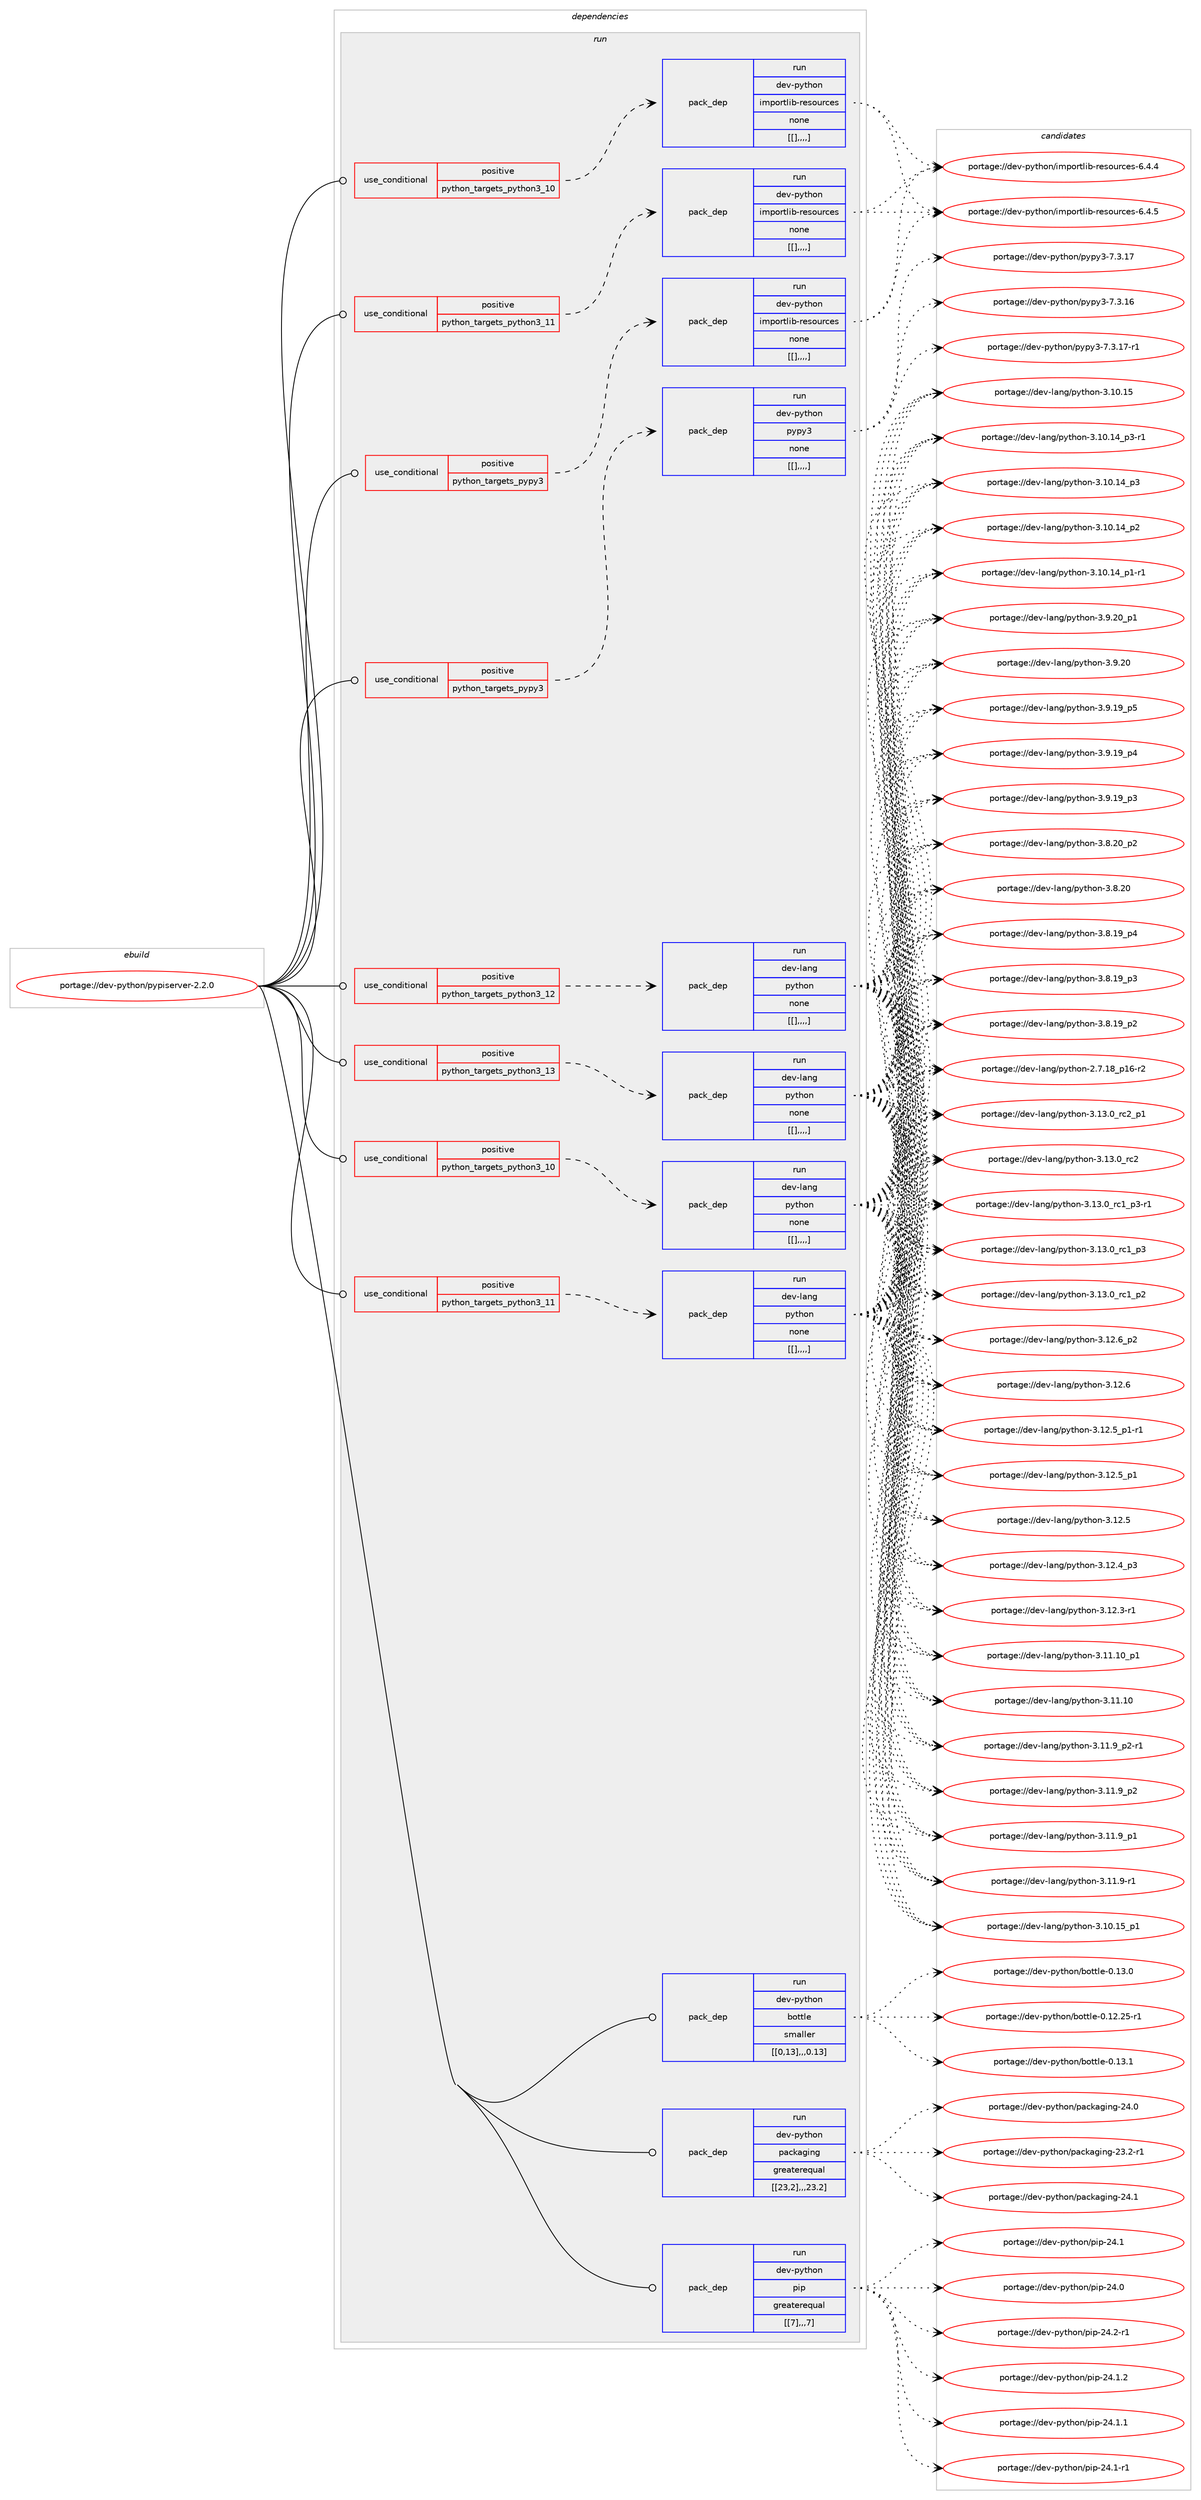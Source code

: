 digraph prolog {

# *************
# Graph options
# *************

newrank=true;
concentrate=true;
compound=true;
graph [rankdir=LR,fontname=Helvetica,fontsize=10,ranksep=1.5];#, ranksep=2.5, nodesep=0.2];
edge  [arrowhead=vee];
node  [fontname=Helvetica,fontsize=10];

# **********
# The ebuild
# **********

subgraph cluster_leftcol {
color=gray;
label=<<i>ebuild</i>>;
id [label="portage://dev-python/pypiserver-2.2.0", color=red, width=4, href="../dev-python/pypiserver-2.2.0.svg"];
}

# ****************
# The dependencies
# ****************

subgraph cluster_midcol {
color=gray;
label=<<i>dependencies</i>>;
subgraph cluster_compile {
fillcolor="#eeeeee";
style=filled;
label=<<i>compile</i>>;
}
subgraph cluster_compileandrun {
fillcolor="#eeeeee";
style=filled;
label=<<i>compile and run</i>>;
}
subgraph cluster_run {
fillcolor="#eeeeee";
style=filled;
label=<<i>run</i>>;
subgraph cond38821 {
dependency160191 [label=<<TABLE BORDER="0" CELLBORDER="1" CELLSPACING="0" CELLPADDING="4"><TR><TD ROWSPAN="3" CELLPADDING="10">use_conditional</TD></TR><TR><TD>positive</TD></TR><TR><TD>python_targets_pypy3</TD></TR></TABLE>>, shape=none, color=red];
subgraph pack120144 {
dependency160192 [label=<<TABLE BORDER="0" CELLBORDER="1" CELLSPACING="0" CELLPADDING="4" WIDTH="220"><TR><TD ROWSPAN="6" CELLPADDING="30">pack_dep</TD></TR><TR><TD WIDTH="110">run</TD></TR><TR><TD>dev-python</TD></TR><TR><TD>importlib-resources</TD></TR><TR><TD>none</TD></TR><TR><TD>[[],,,,]</TD></TR></TABLE>>, shape=none, color=blue];
}
dependency160191:e -> dependency160192:w [weight=20,style="dashed",arrowhead="vee"];
}
id:e -> dependency160191:w [weight=20,style="solid",arrowhead="odot"];
subgraph cond38822 {
dependency160193 [label=<<TABLE BORDER="0" CELLBORDER="1" CELLSPACING="0" CELLPADDING="4"><TR><TD ROWSPAN="3" CELLPADDING="10">use_conditional</TD></TR><TR><TD>positive</TD></TR><TR><TD>python_targets_pypy3</TD></TR></TABLE>>, shape=none, color=red];
subgraph pack120145 {
dependency160194 [label=<<TABLE BORDER="0" CELLBORDER="1" CELLSPACING="0" CELLPADDING="4" WIDTH="220"><TR><TD ROWSPAN="6" CELLPADDING="30">pack_dep</TD></TR><TR><TD WIDTH="110">run</TD></TR><TR><TD>dev-python</TD></TR><TR><TD>pypy3</TD></TR><TR><TD>none</TD></TR><TR><TD>[[],,,,]</TD></TR></TABLE>>, shape=none, color=blue];
}
dependency160193:e -> dependency160194:w [weight=20,style="dashed",arrowhead="vee"];
}
id:e -> dependency160193:w [weight=20,style="solid",arrowhead="odot"];
subgraph cond38823 {
dependency160195 [label=<<TABLE BORDER="0" CELLBORDER="1" CELLSPACING="0" CELLPADDING="4"><TR><TD ROWSPAN="3" CELLPADDING="10">use_conditional</TD></TR><TR><TD>positive</TD></TR><TR><TD>python_targets_python3_10</TD></TR></TABLE>>, shape=none, color=red];
subgraph pack120146 {
dependency160196 [label=<<TABLE BORDER="0" CELLBORDER="1" CELLSPACING="0" CELLPADDING="4" WIDTH="220"><TR><TD ROWSPAN="6" CELLPADDING="30">pack_dep</TD></TR><TR><TD WIDTH="110">run</TD></TR><TR><TD>dev-lang</TD></TR><TR><TD>python</TD></TR><TR><TD>none</TD></TR><TR><TD>[[],,,,]</TD></TR></TABLE>>, shape=none, color=blue];
}
dependency160195:e -> dependency160196:w [weight=20,style="dashed",arrowhead="vee"];
}
id:e -> dependency160195:w [weight=20,style="solid",arrowhead="odot"];
subgraph cond38824 {
dependency160197 [label=<<TABLE BORDER="0" CELLBORDER="1" CELLSPACING="0" CELLPADDING="4"><TR><TD ROWSPAN="3" CELLPADDING="10">use_conditional</TD></TR><TR><TD>positive</TD></TR><TR><TD>python_targets_python3_10</TD></TR></TABLE>>, shape=none, color=red];
subgraph pack120147 {
dependency160198 [label=<<TABLE BORDER="0" CELLBORDER="1" CELLSPACING="0" CELLPADDING="4" WIDTH="220"><TR><TD ROWSPAN="6" CELLPADDING="30">pack_dep</TD></TR><TR><TD WIDTH="110">run</TD></TR><TR><TD>dev-python</TD></TR><TR><TD>importlib-resources</TD></TR><TR><TD>none</TD></TR><TR><TD>[[],,,,]</TD></TR></TABLE>>, shape=none, color=blue];
}
dependency160197:e -> dependency160198:w [weight=20,style="dashed",arrowhead="vee"];
}
id:e -> dependency160197:w [weight=20,style="solid",arrowhead="odot"];
subgraph cond38825 {
dependency160199 [label=<<TABLE BORDER="0" CELLBORDER="1" CELLSPACING="0" CELLPADDING="4"><TR><TD ROWSPAN="3" CELLPADDING="10">use_conditional</TD></TR><TR><TD>positive</TD></TR><TR><TD>python_targets_python3_11</TD></TR></TABLE>>, shape=none, color=red];
subgraph pack120148 {
dependency160200 [label=<<TABLE BORDER="0" CELLBORDER="1" CELLSPACING="0" CELLPADDING="4" WIDTH="220"><TR><TD ROWSPAN="6" CELLPADDING="30">pack_dep</TD></TR><TR><TD WIDTH="110">run</TD></TR><TR><TD>dev-lang</TD></TR><TR><TD>python</TD></TR><TR><TD>none</TD></TR><TR><TD>[[],,,,]</TD></TR></TABLE>>, shape=none, color=blue];
}
dependency160199:e -> dependency160200:w [weight=20,style="dashed",arrowhead="vee"];
}
id:e -> dependency160199:w [weight=20,style="solid",arrowhead="odot"];
subgraph cond38826 {
dependency160201 [label=<<TABLE BORDER="0" CELLBORDER="1" CELLSPACING="0" CELLPADDING="4"><TR><TD ROWSPAN="3" CELLPADDING="10">use_conditional</TD></TR><TR><TD>positive</TD></TR><TR><TD>python_targets_python3_11</TD></TR></TABLE>>, shape=none, color=red];
subgraph pack120149 {
dependency160202 [label=<<TABLE BORDER="0" CELLBORDER="1" CELLSPACING="0" CELLPADDING="4" WIDTH="220"><TR><TD ROWSPAN="6" CELLPADDING="30">pack_dep</TD></TR><TR><TD WIDTH="110">run</TD></TR><TR><TD>dev-python</TD></TR><TR><TD>importlib-resources</TD></TR><TR><TD>none</TD></TR><TR><TD>[[],,,,]</TD></TR></TABLE>>, shape=none, color=blue];
}
dependency160201:e -> dependency160202:w [weight=20,style="dashed",arrowhead="vee"];
}
id:e -> dependency160201:w [weight=20,style="solid",arrowhead="odot"];
subgraph cond38827 {
dependency160203 [label=<<TABLE BORDER="0" CELLBORDER="1" CELLSPACING="0" CELLPADDING="4"><TR><TD ROWSPAN="3" CELLPADDING="10">use_conditional</TD></TR><TR><TD>positive</TD></TR><TR><TD>python_targets_python3_12</TD></TR></TABLE>>, shape=none, color=red];
subgraph pack120150 {
dependency160204 [label=<<TABLE BORDER="0" CELLBORDER="1" CELLSPACING="0" CELLPADDING="4" WIDTH="220"><TR><TD ROWSPAN="6" CELLPADDING="30">pack_dep</TD></TR><TR><TD WIDTH="110">run</TD></TR><TR><TD>dev-lang</TD></TR><TR><TD>python</TD></TR><TR><TD>none</TD></TR><TR><TD>[[],,,,]</TD></TR></TABLE>>, shape=none, color=blue];
}
dependency160203:e -> dependency160204:w [weight=20,style="dashed",arrowhead="vee"];
}
id:e -> dependency160203:w [weight=20,style="solid",arrowhead="odot"];
subgraph cond38828 {
dependency160205 [label=<<TABLE BORDER="0" CELLBORDER="1" CELLSPACING="0" CELLPADDING="4"><TR><TD ROWSPAN="3" CELLPADDING="10">use_conditional</TD></TR><TR><TD>positive</TD></TR><TR><TD>python_targets_python3_13</TD></TR></TABLE>>, shape=none, color=red];
subgraph pack120151 {
dependency160206 [label=<<TABLE BORDER="0" CELLBORDER="1" CELLSPACING="0" CELLPADDING="4" WIDTH="220"><TR><TD ROWSPAN="6" CELLPADDING="30">pack_dep</TD></TR><TR><TD WIDTH="110">run</TD></TR><TR><TD>dev-lang</TD></TR><TR><TD>python</TD></TR><TR><TD>none</TD></TR><TR><TD>[[],,,,]</TD></TR></TABLE>>, shape=none, color=blue];
}
dependency160205:e -> dependency160206:w [weight=20,style="dashed",arrowhead="vee"];
}
id:e -> dependency160205:w [weight=20,style="solid",arrowhead="odot"];
subgraph pack120152 {
dependency160207 [label=<<TABLE BORDER="0" CELLBORDER="1" CELLSPACING="0" CELLPADDING="4" WIDTH="220"><TR><TD ROWSPAN="6" CELLPADDING="30">pack_dep</TD></TR><TR><TD WIDTH="110">run</TD></TR><TR><TD>dev-python</TD></TR><TR><TD>bottle</TD></TR><TR><TD>smaller</TD></TR><TR><TD>[[0,13],,,0.13]</TD></TR></TABLE>>, shape=none, color=blue];
}
id:e -> dependency160207:w [weight=20,style="solid",arrowhead="odot"];
subgraph pack120153 {
dependency160208 [label=<<TABLE BORDER="0" CELLBORDER="1" CELLSPACING="0" CELLPADDING="4" WIDTH="220"><TR><TD ROWSPAN="6" CELLPADDING="30">pack_dep</TD></TR><TR><TD WIDTH="110">run</TD></TR><TR><TD>dev-python</TD></TR><TR><TD>packaging</TD></TR><TR><TD>greaterequal</TD></TR><TR><TD>[[23,2],,,23.2]</TD></TR></TABLE>>, shape=none, color=blue];
}
id:e -> dependency160208:w [weight=20,style="solid",arrowhead="odot"];
subgraph pack120154 {
dependency160209 [label=<<TABLE BORDER="0" CELLBORDER="1" CELLSPACING="0" CELLPADDING="4" WIDTH="220"><TR><TD ROWSPAN="6" CELLPADDING="30">pack_dep</TD></TR><TR><TD WIDTH="110">run</TD></TR><TR><TD>dev-python</TD></TR><TR><TD>pip</TD></TR><TR><TD>greaterequal</TD></TR><TR><TD>[[7],,,7]</TD></TR></TABLE>>, shape=none, color=blue];
}
id:e -> dependency160209:w [weight=20,style="solid",arrowhead="odot"];
}
}

# **************
# The candidates
# **************

subgraph cluster_choices {
rank=same;
color=gray;
label=<<i>candidates</i>>;

subgraph choice120144 {
color=black;
nodesep=1;
choice1001011184511212111610411111047105109112111114116108105984511410111511111711499101115455446524653 [label="portage://dev-python/importlib-resources-6.4.5", color=red, width=4,href="../dev-python/importlib-resources-6.4.5.svg"];
choice1001011184511212111610411111047105109112111114116108105984511410111511111711499101115455446524652 [label="portage://dev-python/importlib-resources-6.4.4", color=red, width=4,href="../dev-python/importlib-resources-6.4.4.svg"];
dependency160192:e -> choice1001011184511212111610411111047105109112111114116108105984511410111511111711499101115455446524653:w [style=dotted,weight="100"];
dependency160192:e -> choice1001011184511212111610411111047105109112111114116108105984511410111511111711499101115455446524652:w [style=dotted,weight="100"];
}
subgraph choice120145 {
color=black;
nodesep=1;
choice100101118451121211161041111104711212111212151455546514649554511449 [label="portage://dev-python/pypy3-7.3.17-r1", color=red, width=4,href="../dev-python/pypy3-7.3.17-r1.svg"];
choice10010111845112121116104111110471121211121215145554651464955 [label="portage://dev-python/pypy3-7.3.17", color=red, width=4,href="../dev-python/pypy3-7.3.17.svg"];
choice10010111845112121116104111110471121211121215145554651464954 [label="portage://dev-python/pypy3-7.3.16", color=red, width=4,href="../dev-python/pypy3-7.3.16.svg"];
dependency160194:e -> choice100101118451121211161041111104711212111212151455546514649554511449:w [style=dotted,weight="100"];
dependency160194:e -> choice10010111845112121116104111110471121211121215145554651464955:w [style=dotted,weight="100"];
dependency160194:e -> choice10010111845112121116104111110471121211121215145554651464954:w [style=dotted,weight="100"];
}
subgraph choice120146 {
color=black;
nodesep=1;
choice100101118451089711010347112121116104111110455146495146489511499509511249 [label="portage://dev-lang/python-3.13.0_rc2_p1", color=red, width=4,href="../dev-lang/python-3.13.0_rc2_p1.svg"];
choice10010111845108971101034711212111610411111045514649514648951149950 [label="portage://dev-lang/python-3.13.0_rc2", color=red, width=4,href="../dev-lang/python-3.13.0_rc2.svg"];
choice1001011184510897110103471121211161041111104551464951464895114994995112514511449 [label="portage://dev-lang/python-3.13.0_rc1_p3-r1", color=red, width=4,href="../dev-lang/python-3.13.0_rc1_p3-r1.svg"];
choice100101118451089711010347112121116104111110455146495146489511499499511251 [label="portage://dev-lang/python-3.13.0_rc1_p3", color=red, width=4,href="../dev-lang/python-3.13.0_rc1_p3.svg"];
choice100101118451089711010347112121116104111110455146495146489511499499511250 [label="portage://dev-lang/python-3.13.0_rc1_p2", color=red, width=4,href="../dev-lang/python-3.13.0_rc1_p2.svg"];
choice100101118451089711010347112121116104111110455146495046549511250 [label="portage://dev-lang/python-3.12.6_p2", color=red, width=4,href="../dev-lang/python-3.12.6_p2.svg"];
choice10010111845108971101034711212111610411111045514649504654 [label="portage://dev-lang/python-3.12.6", color=red, width=4,href="../dev-lang/python-3.12.6.svg"];
choice1001011184510897110103471121211161041111104551464950465395112494511449 [label="portage://dev-lang/python-3.12.5_p1-r1", color=red, width=4,href="../dev-lang/python-3.12.5_p1-r1.svg"];
choice100101118451089711010347112121116104111110455146495046539511249 [label="portage://dev-lang/python-3.12.5_p1", color=red, width=4,href="../dev-lang/python-3.12.5_p1.svg"];
choice10010111845108971101034711212111610411111045514649504653 [label="portage://dev-lang/python-3.12.5", color=red, width=4,href="../dev-lang/python-3.12.5.svg"];
choice100101118451089711010347112121116104111110455146495046529511251 [label="portage://dev-lang/python-3.12.4_p3", color=red, width=4,href="../dev-lang/python-3.12.4_p3.svg"];
choice100101118451089711010347112121116104111110455146495046514511449 [label="portage://dev-lang/python-3.12.3-r1", color=red, width=4,href="../dev-lang/python-3.12.3-r1.svg"];
choice10010111845108971101034711212111610411111045514649494649489511249 [label="portage://dev-lang/python-3.11.10_p1", color=red, width=4,href="../dev-lang/python-3.11.10_p1.svg"];
choice1001011184510897110103471121211161041111104551464949464948 [label="portage://dev-lang/python-3.11.10", color=red, width=4,href="../dev-lang/python-3.11.10.svg"];
choice1001011184510897110103471121211161041111104551464949465795112504511449 [label="portage://dev-lang/python-3.11.9_p2-r1", color=red, width=4,href="../dev-lang/python-3.11.9_p2-r1.svg"];
choice100101118451089711010347112121116104111110455146494946579511250 [label="portage://dev-lang/python-3.11.9_p2", color=red, width=4,href="../dev-lang/python-3.11.9_p2.svg"];
choice100101118451089711010347112121116104111110455146494946579511249 [label="portage://dev-lang/python-3.11.9_p1", color=red, width=4,href="../dev-lang/python-3.11.9_p1.svg"];
choice100101118451089711010347112121116104111110455146494946574511449 [label="portage://dev-lang/python-3.11.9-r1", color=red, width=4,href="../dev-lang/python-3.11.9-r1.svg"];
choice10010111845108971101034711212111610411111045514649484649539511249 [label="portage://dev-lang/python-3.10.15_p1", color=red, width=4,href="../dev-lang/python-3.10.15_p1.svg"];
choice1001011184510897110103471121211161041111104551464948464953 [label="portage://dev-lang/python-3.10.15", color=red, width=4,href="../dev-lang/python-3.10.15.svg"];
choice100101118451089711010347112121116104111110455146494846495295112514511449 [label="portage://dev-lang/python-3.10.14_p3-r1", color=red, width=4,href="../dev-lang/python-3.10.14_p3-r1.svg"];
choice10010111845108971101034711212111610411111045514649484649529511251 [label="portage://dev-lang/python-3.10.14_p3", color=red, width=4,href="../dev-lang/python-3.10.14_p3.svg"];
choice10010111845108971101034711212111610411111045514649484649529511250 [label="portage://dev-lang/python-3.10.14_p2", color=red, width=4,href="../dev-lang/python-3.10.14_p2.svg"];
choice100101118451089711010347112121116104111110455146494846495295112494511449 [label="portage://dev-lang/python-3.10.14_p1-r1", color=red, width=4,href="../dev-lang/python-3.10.14_p1-r1.svg"];
choice100101118451089711010347112121116104111110455146574650489511249 [label="portage://dev-lang/python-3.9.20_p1", color=red, width=4,href="../dev-lang/python-3.9.20_p1.svg"];
choice10010111845108971101034711212111610411111045514657465048 [label="portage://dev-lang/python-3.9.20", color=red, width=4,href="../dev-lang/python-3.9.20.svg"];
choice100101118451089711010347112121116104111110455146574649579511253 [label="portage://dev-lang/python-3.9.19_p5", color=red, width=4,href="../dev-lang/python-3.9.19_p5.svg"];
choice100101118451089711010347112121116104111110455146574649579511252 [label="portage://dev-lang/python-3.9.19_p4", color=red, width=4,href="../dev-lang/python-3.9.19_p4.svg"];
choice100101118451089711010347112121116104111110455146574649579511251 [label="portage://dev-lang/python-3.9.19_p3", color=red, width=4,href="../dev-lang/python-3.9.19_p3.svg"];
choice100101118451089711010347112121116104111110455146564650489511250 [label="portage://dev-lang/python-3.8.20_p2", color=red, width=4,href="../dev-lang/python-3.8.20_p2.svg"];
choice10010111845108971101034711212111610411111045514656465048 [label="portage://dev-lang/python-3.8.20", color=red, width=4,href="../dev-lang/python-3.8.20.svg"];
choice100101118451089711010347112121116104111110455146564649579511252 [label="portage://dev-lang/python-3.8.19_p4", color=red, width=4,href="../dev-lang/python-3.8.19_p4.svg"];
choice100101118451089711010347112121116104111110455146564649579511251 [label="portage://dev-lang/python-3.8.19_p3", color=red, width=4,href="../dev-lang/python-3.8.19_p3.svg"];
choice100101118451089711010347112121116104111110455146564649579511250 [label="portage://dev-lang/python-3.8.19_p2", color=red, width=4,href="../dev-lang/python-3.8.19_p2.svg"];
choice100101118451089711010347112121116104111110455046554649569511249544511450 [label="portage://dev-lang/python-2.7.18_p16-r2", color=red, width=4,href="../dev-lang/python-2.7.18_p16-r2.svg"];
dependency160196:e -> choice100101118451089711010347112121116104111110455146495146489511499509511249:w [style=dotted,weight="100"];
dependency160196:e -> choice10010111845108971101034711212111610411111045514649514648951149950:w [style=dotted,weight="100"];
dependency160196:e -> choice1001011184510897110103471121211161041111104551464951464895114994995112514511449:w [style=dotted,weight="100"];
dependency160196:e -> choice100101118451089711010347112121116104111110455146495146489511499499511251:w [style=dotted,weight="100"];
dependency160196:e -> choice100101118451089711010347112121116104111110455146495146489511499499511250:w [style=dotted,weight="100"];
dependency160196:e -> choice100101118451089711010347112121116104111110455146495046549511250:w [style=dotted,weight="100"];
dependency160196:e -> choice10010111845108971101034711212111610411111045514649504654:w [style=dotted,weight="100"];
dependency160196:e -> choice1001011184510897110103471121211161041111104551464950465395112494511449:w [style=dotted,weight="100"];
dependency160196:e -> choice100101118451089711010347112121116104111110455146495046539511249:w [style=dotted,weight="100"];
dependency160196:e -> choice10010111845108971101034711212111610411111045514649504653:w [style=dotted,weight="100"];
dependency160196:e -> choice100101118451089711010347112121116104111110455146495046529511251:w [style=dotted,weight="100"];
dependency160196:e -> choice100101118451089711010347112121116104111110455146495046514511449:w [style=dotted,weight="100"];
dependency160196:e -> choice10010111845108971101034711212111610411111045514649494649489511249:w [style=dotted,weight="100"];
dependency160196:e -> choice1001011184510897110103471121211161041111104551464949464948:w [style=dotted,weight="100"];
dependency160196:e -> choice1001011184510897110103471121211161041111104551464949465795112504511449:w [style=dotted,weight="100"];
dependency160196:e -> choice100101118451089711010347112121116104111110455146494946579511250:w [style=dotted,weight="100"];
dependency160196:e -> choice100101118451089711010347112121116104111110455146494946579511249:w [style=dotted,weight="100"];
dependency160196:e -> choice100101118451089711010347112121116104111110455146494946574511449:w [style=dotted,weight="100"];
dependency160196:e -> choice10010111845108971101034711212111610411111045514649484649539511249:w [style=dotted,weight="100"];
dependency160196:e -> choice1001011184510897110103471121211161041111104551464948464953:w [style=dotted,weight="100"];
dependency160196:e -> choice100101118451089711010347112121116104111110455146494846495295112514511449:w [style=dotted,weight="100"];
dependency160196:e -> choice10010111845108971101034711212111610411111045514649484649529511251:w [style=dotted,weight="100"];
dependency160196:e -> choice10010111845108971101034711212111610411111045514649484649529511250:w [style=dotted,weight="100"];
dependency160196:e -> choice100101118451089711010347112121116104111110455146494846495295112494511449:w [style=dotted,weight="100"];
dependency160196:e -> choice100101118451089711010347112121116104111110455146574650489511249:w [style=dotted,weight="100"];
dependency160196:e -> choice10010111845108971101034711212111610411111045514657465048:w [style=dotted,weight="100"];
dependency160196:e -> choice100101118451089711010347112121116104111110455146574649579511253:w [style=dotted,weight="100"];
dependency160196:e -> choice100101118451089711010347112121116104111110455146574649579511252:w [style=dotted,weight="100"];
dependency160196:e -> choice100101118451089711010347112121116104111110455146574649579511251:w [style=dotted,weight="100"];
dependency160196:e -> choice100101118451089711010347112121116104111110455146564650489511250:w [style=dotted,weight="100"];
dependency160196:e -> choice10010111845108971101034711212111610411111045514656465048:w [style=dotted,weight="100"];
dependency160196:e -> choice100101118451089711010347112121116104111110455146564649579511252:w [style=dotted,weight="100"];
dependency160196:e -> choice100101118451089711010347112121116104111110455146564649579511251:w [style=dotted,weight="100"];
dependency160196:e -> choice100101118451089711010347112121116104111110455146564649579511250:w [style=dotted,weight="100"];
dependency160196:e -> choice100101118451089711010347112121116104111110455046554649569511249544511450:w [style=dotted,weight="100"];
}
subgraph choice120147 {
color=black;
nodesep=1;
choice1001011184511212111610411111047105109112111114116108105984511410111511111711499101115455446524653 [label="portage://dev-python/importlib-resources-6.4.5", color=red, width=4,href="../dev-python/importlib-resources-6.4.5.svg"];
choice1001011184511212111610411111047105109112111114116108105984511410111511111711499101115455446524652 [label="portage://dev-python/importlib-resources-6.4.4", color=red, width=4,href="../dev-python/importlib-resources-6.4.4.svg"];
dependency160198:e -> choice1001011184511212111610411111047105109112111114116108105984511410111511111711499101115455446524653:w [style=dotted,weight="100"];
dependency160198:e -> choice1001011184511212111610411111047105109112111114116108105984511410111511111711499101115455446524652:w [style=dotted,weight="100"];
}
subgraph choice120148 {
color=black;
nodesep=1;
choice100101118451089711010347112121116104111110455146495146489511499509511249 [label="portage://dev-lang/python-3.13.0_rc2_p1", color=red, width=4,href="../dev-lang/python-3.13.0_rc2_p1.svg"];
choice10010111845108971101034711212111610411111045514649514648951149950 [label="portage://dev-lang/python-3.13.0_rc2", color=red, width=4,href="../dev-lang/python-3.13.0_rc2.svg"];
choice1001011184510897110103471121211161041111104551464951464895114994995112514511449 [label="portage://dev-lang/python-3.13.0_rc1_p3-r1", color=red, width=4,href="../dev-lang/python-3.13.0_rc1_p3-r1.svg"];
choice100101118451089711010347112121116104111110455146495146489511499499511251 [label="portage://dev-lang/python-3.13.0_rc1_p3", color=red, width=4,href="../dev-lang/python-3.13.0_rc1_p3.svg"];
choice100101118451089711010347112121116104111110455146495146489511499499511250 [label="portage://dev-lang/python-3.13.0_rc1_p2", color=red, width=4,href="../dev-lang/python-3.13.0_rc1_p2.svg"];
choice100101118451089711010347112121116104111110455146495046549511250 [label="portage://dev-lang/python-3.12.6_p2", color=red, width=4,href="../dev-lang/python-3.12.6_p2.svg"];
choice10010111845108971101034711212111610411111045514649504654 [label="portage://dev-lang/python-3.12.6", color=red, width=4,href="../dev-lang/python-3.12.6.svg"];
choice1001011184510897110103471121211161041111104551464950465395112494511449 [label="portage://dev-lang/python-3.12.5_p1-r1", color=red, width=4,href="../dev-lang/python-3.12.5_p1-r1.svg"];
choice100101118451089711010347112121116104111110455146495046539511249 [label="portage://dev-lang/python-3.12.5_p1", color=red, width=4,href="../dev-lang/python-3.12.5_p1.svg"];
choice10010111845108971101034711212111610411111045514649504653 [label="portage://dev-lang/python-3.12.5", color=red, width=4,href="../dev-lang/python-3.12.5.svg"];
choice100101118451089711010347112121116104111110455146495046529511251 [label="portage://dev-lang/python-3.12.4_p3", color=red, width=4,href="../dev-lang/python-3.12.4_p3.svg"];
choice100101118451089711010347112121116104111110455146495046514511449 [label="portage://dev-lang/python-3.12.3-r1", color=red, width=4,href="../dev-lang/python-3.12.3-r1.svg"];
choice10010111845108971101034711212111610411111045514649494649489511249 [label="portage://dev-lang/python-3.11.10_p1", color=red, width=4,href="../dev-lang/python-3.11.10_p1.svg"];
choice1001011184510897110103471121211161041111104551464949464948 [label="portage://dev-lang/python-3.11.10", color=red, width=4,href="../dev-lang/python-3.11.10.svg"];
choice1001011184510897110103471121211161041111104551464949465795112504511449 [label="portage://dev-lang/python-3.11.9_p2-r1", color=red, width=4,href="../dev-lang/python-3.11.9_p2-r1.svg"];
choice100101118451089711010347112121116104111110455146494946579511250 [label="portage://dev-lang/python-3.11.9_p2", color=red, width=4,href="../dev-lang/python-3.11.9_p2.svg"];
choice100101118451089711010347112121116104111110455146494946579511249 [label="portage://dev-lang/python-3.11.9_p1", color=red, width=4,href="../dev-lang/python-3.11.9_p1.svg"];
choice100101118451089711010347112121116104111110455146494946574511449 [label="portage://dev-lang/python-3.11.9-r1", color=red, width=4,href="../dev-lang/python-3.11.9-r1.svg"];
choice10010111845108971101034711212111610411111045514649484649539511249 [label="portage://dev-lang/python-3.10.15_p1", color=red, width=4,href="../dev-lang/python-3.10.15_p1.svg"];
choice1001011184510897110103471121211161041111104551464948464953 [label="portage://dev-lang/python-3.10.15", color=red, width=4,href="../dev-lang/python-3.10.15.svg"];
choice100101118451089711010347112121116104111110455146494846495295112514511449 [label="portage://dev-lang/python-3.10.14_p3-r1", color=red, width=4,href="../dev-lang/python-3.10.14_p3-r1.svg"];
choice10010111845108971101034711212111610411111045514649484649529511251 [label="portage://dev-lang/python-3.10.14_p3", color=red, width=4,href="../dev-lang/python-3.10.14_p3.svg"];
choice10010111845108971101034711212111610411111045514649484649529511250 [label="portage://dev-lang/python-3.10.14_p2", color=red, width=4,href="../dev-lang/python-3.10.14_p2.svg"];
choice100101118451089711010347112121116104111110455146494846495295112494511449 [label="portage://dev-lang/python-3.10.14_p1-r1", color=red, width=4,href="../dev-lang/python-3.10.14_p1-r1.svg"];
choice100101118451089711010347112121116104111110455146574650489511249 [label="portage://dev-lang/python-3.9.20_p1", color=red, width=4,href="../dev-lang/python-3.9.20_p1.svg"];
choice10010111845108971101034711212111610411111045514657465048 [label="portage://dev-lang/python-3.9.20", color=red, width=4,href="../dev-lang/python-3.9.20.svg"];
choice100101118451089711010347112121116104111110455146574649579511253 [label="portage://dev-lang/python-3.9.19_p5", color=red, width=4,href="../dev-lang/python-3.9.19_p5.svg"];
choice100101118451089711010347112121116104111110455146574649579511252 [label="portage://dev-lang/python-3.9.19_p4", color=red, width=4,href="../dev-lang/python-3.9.19_p4.svg"];
choice100101118451089711010347112121116104111110455146574649579511251 [label="portage://dev-lang/python-3.9.19_p3", color=red, width=4,href="../dev-lang/python-3.9.19_p3.svg"];
choice100101118451089711010347112121116104111110455146564650489511250 [label="portage://dev-lang/python-3.8.20_p2", color=red, width=4,href="../dev-lang/python-3.8.20_p2.svg"];
choice10010111845108971101034711212111610411111045514656465048 [label="portage://dev-lang/python-3.8.20", color=red, width=4,href="../dev-lang/python-3.8.20.svg"];
choice100101118451089711010347112121116104111110455146564649579511252 [label="portage://dev-lang/python-3.8.19_p4", color=red, width=4,href="../dev-lang/python-3.8.19_p4.svg"];
choice100101118451089711010347112121116104111110455146564649579511251 [label="portage://dev-lang/python-3.8.19_p3", color=red, width=4,href="../dev-lang/python-3.8.19_p3.svg"];
choice100101118451089711010347112121116104111110455146564649579511250 [label="portage://dev-lang/python-3.8.19_p2", color=red, width=4,href="../dev-lang/python-3.8.19_p2.svg"];
choice100101118451089711010347112121116104111110455046554649569511249544511450 [label="portage://dev-lang/python-2.7.18_p16-r2", color=red, width=4,href="../dev-lang/python-2.7.18_p16-r2.svg"];
dependency160200:e -> choice100101118451089711010347112121116104111110455146495146489511499509511249:w [style=dotted,weight="100"];
dependency160200:e -> choice10010111845108971101034711212111610411111045514649514648951149950:w [style=dotted,weight="100"];
dependency160200:e -> choice1001011184510897110103471121211161041111104551464951464895114994995112514511449:w [style=dotted,weight="100"];
dependency160200:e -> choice100101118451089711010347112121116104111110455146495146489511499499511251:w [style=dotted,weight="100"];
dependency160200:e -> choice100101118451089711010347112121116104111110455146495146489511499499511250:w [style=dotted,weight="100"];
dependency160200:e -> choice100101118451089711010347112121116104111110455146495046549511250:w [style=dotted,weight="100"];
dependency160200:e -> choice10010111845108971101034711212111610411111045514649504654:w [style=dotted,weight="100"];
dependency160200:e -> choice1001011184510897110103471121211161041111104551464950465395112494511449:w [style=dotted,weight="100"];
dependency160200:e -> choice100101118451089711010347112121116104111110455146495046539511249:w [style=dotted,weight="100"];
dependency160200:e -> choice10010111845108971101034711212111610411111045514649504653:w [style=dotted,weight="100"];
dependency160200:e -> choice100101118451089711010347112121116104111110455146495046529511251:w [style=dotted,weight="100"];
dependency160200:e -> choice100101118451089711010347112121116104111110455146495046514511449:w [style=dotted,weight="100"];
dependency160200:e -> choice10010111845108971101034711212111610411111045514649494649489511249:w [style=dotted,weight="100"];
dependency160200:e -> choice1001011184510897110103471121211161041111104551464949464948:w [style=dotted,weight="100"];
dependency160200:e -> choice1001011184510897110103471121211161041111104551464949465795112504511449:w [style=dotted,weight="100"];
dependency160200:e -> choice100101118451089711010347112121116104111110455146494946579511250:w [style=dotted,weight="100"];
dependency160200:e -> choice100101118451089711010347112121116104111110455146494946579511249:w [style=dotted,weight="100"];
dependency160200:e -> choice100101118451089711010347112121116104111110455146494946574511449:w [style=dotted,weight="100"];
dependency160200:e -> choice10010111845108971101034711212111610411111045514649484649539511249:w [style=dotted,weight="100"];
dependency160200:e -> choice1001011184510897110103471121211161041111104551464948464953:w [style=dotted,weight="100"];
dependency160200:e -> choice100101118451089711010347112121116104111110455146494846495295112514511449:w [style=dotted,weight="100"];
dependency160200:e -> choice10010111845108971101034711212111610411111045514649484649529511251:w [style=dotted,weight="100"];
dependency160200:e -> choice10010111845108971101034711212111610411111045514649484649529511250:w [style=dotted,weight="100"];
dependency160200:e -> choice100101118451089711010347112121116104111110455146494846495295112494511449:w [style=dotted,weight="100"];
dependency160200:e -> choice100101118451089711010347112121116104111110455146574650489511249:w [style=dotted,weight="100"];
dependency160200:e -> choice10010111845108971101034711212111610411111045514657465048:w [style=dotted,weight="100"];
dependency160200:e -> choice100101118451089711010347112121116104111110455146574649579511253:w [style=dotted,weight="100"];
dependency160200:e -> choice100101118451089711010347112121116104111110455146574649579511252:w [style=dotted,weight="100"];
dependency160200:e -> choice100101118451089711010347112121116104111110455146574649579511251:w [style=dotted,weight="100"];
dependency160200:e -> choice100101118451089711010347112121116104111110455146564650489511250:w [style=dotted,weight="100"];
dependency160200:e -> choice10010111845108971101034711212111610411111045514656465048:w [style=dotted,weight="100"];
dependency160200:e -> choice100101118451089711010347112121116104111110455146564649579511252:w [style=dotted,weight="100"];
dependency160200:e -> choice100101118451089711010347112121116104111110455146564649579511251:w [style=dotted,weight="100"];
dependency160200:e -> choice100101118451089711010347112121116104111110455146564649579511250:w [style=dotted,weight="100"];
dependency160200:e -> choice100101118451089711010347112121116104111110455046554649569511249544511450:w [style=dotted,weight="100"];
}
subgraph choice120149 {
color=black;
nodesep=1;
choice1001011184511212111610411111047105109112111114116108105984511410111511111711499101115455446524653 [label="portage://dev-python/importlib-resources-6.4.5", color=red, width=4,href="../dev-python/importlib-resources-6.4.5.svg"];
choice1001011184511212111610411111047105109112111114116108105984511410111511111711499101115455446524652 [label="portage://dev-python/importlib-resources-6.4.4", color=red, width=4,href="../dev-python/importlib-resources-6.4.4.svg"];
dependency160202:e -> choice1001011184511212111610411111047105109112111114116108105984511410111511111711499101115455446524653:w [style=dotted,weight="100"];
dependency160202:e -> choice1001011184511212111610411111047105109112111114116108105984511410111511111711499101115455446524652:w [style=dotted,weight="100"];
}
subgraph choice120150 {
color=black;
nodesep=1;
choice100101118451089711010347112121116104111110455146495146489511499509511249 [label="portage://dev-lang/python-3.13.0_rc2_p1", color=red, width=4,href="../dev-lang/python-3.13.0_rc2_p1.svg"];
choice10010111845108971101034711212111610411111045514649514648951149950 [label="portage://dev-lang/python-3.13.0_rc2", color=red, width=4,href="../dev-lang/python-3.13.0_rc2.svg"];
choice1001011184510897110103471121211161041111104551464951464895114994995112514511449 [label="portage://dev-lang/python-3.13.0_rc1_p3-r1", color=red, width=4,href="../dev-lang/python-3.13.0_rc1_p3-r1.svg"];
choice100101118451089711010347112121116104111110455146495146489511499499511251 [label="portage://dev-lang/python-3.13.0_rc1_p3", color=red, width=4,href="../dev-lang/python-3.13.0_rc1_p3.svg"];
choice100101118451089711010347112121116104111110455146495146489511499499511250 [label="portage://dev-lang/python-3.13.0_rc1_p2", color=red, width=4,href="../dev-lang/python-3.13.0_rc1_p2.svg"];
choice100101118451089711010347112121116104111110455146495046549511250 [label="portage://dev-lang/python-3.12.6_p2", color=red, width=4,href="../dev-lang/python-3.12.6_p2.svg"];
choice10010111845108971101034711212111610411111045514649504654 [label="portage://dev-lang/python-3.12.6", color=red, width=4,href="../dev-lang/python-3.12.6.svg"];
choice1001011184510897110103471121211161041111104551464950465395112494511449 [label="portage://dev-lang/python-3.12.5_p1-r1", color=red, width=4,href="../dev-lang/python-3.12.5_p1-r1.svg"];
choice100101118451089711010347112121116104111110455146495046539511249 [label="portage://dev-lang/python-3.12.5_p1", color=red, width=4,href="../dev-lang/python-3.12.5_p1.svg"];
choice10010111845108971101034711212111610411111045514649504653 [label="portage://dev-lang/python-3.12.5", color=red, width=4,href="../dev-lang/python-3.12.5.svg"];
choice100101118451089711010347112121116104111110455146495046529511251 [label="portage://dev-lang/python-3.12.4_p3", color=red, width=4,href="../dev-lang/python-3.12.4_p3.svg"];
choice100101118451089711010347112121116104111110455146495046514511449 [label="portage://dev-lang/python-3.12.3-r1", color=red, width=4,href="../dev-lang/python-3.12.3-r1.svg"];
choice10010111845108971101034711212111610411111045514649494649489511249 [label="portage://dev-lang/python-3.11.10_p1", color=red, width=4,href="../dev-lang/python-3.11.10_p1.svg"];
choice1001011184510897110103471121211161041111104551464949464948 [label="portage://dev-lang/python-3.11.10", color=red, width=4,href="../dev-lang/python-3.11.10.svg"];
choice1001011184510897110103471121211161041111104551464949465795112504511449 [label="portage://dev-lang/python-3.11.9_p2-r1", color=red, width=4,href="../dev-lang/python-3.11.9_p2-r1.svg"];
choice100101118451089711010347112121116104111110455146494946579511250 [label="portage://dev-lang/python-3.11.9_p2", color=red, width=4,href="../dev-lang/python-3.11.9_p2.svg"];
choice100101118451089711010347112121116104111110455146494946579511249 [label="portage://dev-lang/python-3.11.9_p1", color=red, width=4,href="../dev-lang/python-3.11.9_p1.svg"];
choice100101118451089711010347112121116104111110455146494946574511449 [label="portage://dev-lang/python-3.11.9-r1", color=red, width=4,href="../dev-lang/python-3.11.9-r1.svg"];
choice10010111845108971101034711212111610411111045514649484649539511249 [label="portage://dev-lang/python-3.10.15_p1", color=red, width=4,href="../dev-lang/python-3.10.15_p1.svg"];
choice1001011184510897110103471121211161041111104551464948464953 [label="portage://dev-lang/python-3.10.15", color=red, width=4,href="../dev-lang/python-3.10.15.svg"];
choice100101118451089711010347112121116104111110455146494846495295112514511449 [label="portage://dev-lang/python-3.10.14_p3-r1", color=red, width=4,href="../dev-lang/python-3.10.14_p3-r1.svg"];
choice10010111845108971101034711212111610411111045514649484649529511251 [label="portage://dev-lang/python-3.10.14_p3", color=red, width=4,href="../dev-lang/python-3.10.14_p3.svg"];
choice10010111845108971101034711212111610411111045514649484649529511250 [label="portage://dev-lang/python-3.10.14_p2", color=red, width=4,href="../dev-lang/python-3.10.14_p2.svg"];
choice100101118451089711010347112121116104111110455146494846495295112494511449 [label="portage://dev-lang/python-3.10.14_p1-r1", color=red, width=4,href="../dev-lang/python-3.10.14_p1-r1.svg"];
choice100101118451089711010347112121116104111110455146574650489511249 [label="portage://dev-lang/python-3.9.20_p1", color=red, width=4,href="../dev-lang/python-3.9.20_p1.svg"];
choice10010111845108971101034711212111610411111045514657465048 [label="portage://dev-lang/python-3.9.20", color=red, width=4,href="../dev-lang/python-3.9.20.svg"];
choice100101118451089711010347112121116104111110455146574649579511253 [label="portage://dev-lang/python-3.9.19_p5", color=red, width=4,href="../dev-lang/python-3.9.19_p5.svg"];
choice100101118451089711010347112121116104111110455146574649579511252 [label="portage://dev-lang/python-3.9.19_p4", color=red, width=4,href="../dev-lang/python-3.9.19_p4.svg"];
choice100101118451089711010347112121116104111110455146574649579511251 [label="portage://dev-lang/python-3.9.19_p3", color=red, width=4,href="../dev-lang/python-3.9.19_p3.svg"];
choice100101118451089711010347112121116104111110455146564650489511250 [label="portage://dev-lang/python-3.8.20_p2", color=red, width=4,href="../dev-lang/python-3.8.20_p2.svg"];
choice10010111845108971101034711212111610411111045514656465048 [label="portage://dev-lang/python-3.8.20", color=red, width=4,href="../dev-lang/python-3.8.20.svg"];
choice100101118451089711010347112121116104111110455146564649579511252 [label="portage://dev-lang/python-3.8.19_p4", color=red, width=4,href="../dev-lang/python-3.8.19_p4.svg"];
choice100101118451089711010347112121116104111110455146564649579511251 [label="portage://dev-lang/python-3.8.19_p3", color=red, width=4,href="../dev-lang/python-3.8.19_p3.svg"];
choice100101118451089711010347112121116104111110455146564649579511250 [label="portage://dev-lang/python-3.8.19_p2", color=red, width=4,href="../dev-lang/python-3.8.19_p2.svg"];
choice100101118451089711010347112121116104111110455046554649569511249544511450 [label="portage://dev-lang/python-2.7.18_p16-r2", color=red, width=4,href="../dev-lang/python-2.7.18_p16-r2.svg"];
dependency160204:e -> choice100101118451089711010347112121116104111110455146495146489511499509511249:w [style=dotted,weight="100"];
dependency160204:e -> choice10010111845108971101034711212111610411111045514649514648951149950:w [style=dotted,weight="100"];
dependency160204:e -> choice1001011184510897110103471121211161041111104551464951464895114994995112514511449:w [style=dotted,weight="100"];
dependency160204:e -> choice100101118451089711010347112121116104111110455146495146489511499499511251:w [style=dotted,weight="100"];
dependency160204:e -> choice100101118451089711010347112121116104111110455146495146489511499499511250:w [style=dotted,weight="100"];
dependency160204:e -> choice100101118451089711010347112121116104111110455146495046549511250:w [style=dotted,weight="100"];
dependency160204:e -> choice10010111845108971101034711212111610411111045514649504654:w [style=dotted,weight="100"];
dependency160204:e -> choice1001011184510897110103471121211161041111104551464950465395112494511449:w [style=dotted,weight="100"];
dependency160204:e -> choice100101118451089711010347112121116104111110455146495046539511249:w [style=dotted,weight="100"];
dependency160204:e -> choice10010111845108971101034711212111610411111045514649504653:w [style=dotted,weight="100"];
dependency160204:e -> choice100101118451089711010347112121116104111110455146495046529511251:w [style=dotted,weight="100"];
dependency160204:e -> choice100101118451089711010347112121116104111110455146495046514511449:w [style=dotted,weight="100"];
dependency160204:e -> choice10010111845108971101034711212111610411111045514649494649489511249:w [style=dotted,weight="100"];
dependency160204:e -> choice1001011184510897110103471121211161041111104551464949464948:w [style=dotted,weight="100"];
dependency160204:e -> choice1001011184510897110103471121211161041111104551464949465795112504511449:w [style=dotted,weight="100"];
dependency160204:e -> choice100101118451089711010347112121116104111110455146494946579511250:w [style=dotted,weight="100"];
dependency160204:e -> choice100101118451089711010347112121116104111110455146494946579511249:w [style=dotted,weight="100"];
dependency160204:e -> choice100101118451089711010347112121116104111110455146494946574511449:w [style=dotted,weight="100"];
dependency160204:e -> choice10010111845108971101034711212111610411111045514649484649539511249:w [style=dotted,weight="100"];
dependency160204:e -> choice1001011184510897110103471121211161041111104551464948464953:w [style=dotted,weight="100"];
dependency160204:e -> choice100101118451089711010347112121116104111110455146494846495295112514511449:w [style=dotted,weight="100"];
dependency160204:e -> choice10010111845108971101034711212111610411111045514649484649529511251:w [style=dotted,weight="100"];
dependency160204:e -> choice10010111845108971101034711212111610411111045514649484649529511250:w [style=dotted,weight="100"];
dependency160204:e -> choice100101118451089711010347112121116104111110455146494846495295112494511449:w [style=dotted,weight="100"];
dependency160204:e -> choice100101118451089711010347112121116104111110455146574650489511249:w [style=dotted,weight="100"];
dependency160204:e -> choice10010111845108971101034711212111610411111045514657465048:w [style=dotted,weight="100"];
dependency160204:e -> choice100101118451089711010347112121116104111110455146574649579511253:w [style=dotted,weight="100"];
dependency160204:e -> choice100101118451089711010347112121116104111110455146574649579511252:w [style=dotted,weight="100"];
dependency160204:e -> choice100101118451089711010347112121116104111110455146574649579511251:w [style=dotted,weight="100"];
dependency160204:e -> choice100101118451089711010347112121116104111110455146564650489511250:w [style=dotted,weight="100"];
dependency160204:e -> choice10010111845108971101034711212111610411111045514656465048:w [style=dotted,weight="100"];
dependency160204:e -> choice100101118451089711010347112121116104111110455146564649579511252:w [style=dotted,weight="100"];
dependency160204:e -> choice100101118451089711010347112121116104111110455146564649579511251:w [style=dotted,weight="100"];
dependency160204:e -> choice100101118451089711010347112121116104111110455146564649579511250:w [style=dotted,weight="100"];
dependency160204:e -> choice100101118451089711010347112121116104111110455046554649569511249544511450:w [style=dotted,weight="100"];
}
subgraph choice120151 {
color=black;
nodesep=1;
choice100101118451089711010347112121116104111110455146495146489511499509511249 [label="portage://dev-lang/python-3.13.0_rc2_p1", color=red, width=4,href="../dev-lang/python-3.13.0_rc2_p1.svg"];
choice10010111845108971101034711212111610411111045514649514648951149950 [label="portage://dev-lang/python-3.13.0_rc2", color=red, width=4,href="../dev-lang/python-3.13.0_rc2.svg"];
choice1001011184510897110103471121211161041111104551464951464895114994995112514511449 [label="portage://dev-lang/python-3.13.0_rc1_p3-r1", color=red, width=4,href="../dev-lang/python-3.13.0_rc1_p3-r1.svg"];
choice100101118451089711010347112121116104111110455146495146489511499499511251 [label="portage://dev-lang/python-3.13.0_rc1_p3", color=red, width=4,href="../dev-lang/python-3.13.0_rc1_p3.svg"];
choice100101118451089711010347112121116104111110455146495146489511499499511250 [label="portage://dev-lang/python-3.13.0_rc1_p2", color=red, width=4,href="../dev-lang/python-3.13.0_rc1_p2.svg"];
choice100101118451089711010347112121116104111110455146495046549511250 [label="portage://dev-lang/python-3.12.6_p2", color=red, width=4,href="../dev-lang/python-3.12.6_p2.svg"];
choice10010111845108971101034711212111610411111045514649504654 [label="portage://dev-lang/python-3.12.6", color=red, width=4,href="../dev-lang/python-3.12.6.svg"];
choice1001011184510897110103471121211161041111104551464950465395112494511449 [label="portage://dev-lang/python-3.12.5_p1-r1", color=red, width=4,href="../dev-lang/python-3.12.5_p1-r1.svg"];
choice100101118451089711010347112121116104111110455146495046539511249 [label="portage://dev-lang/python-3.12.5_p1", color=red, width=4,href="../dev-lang/python-3.12.5_p1.svg"];
choice10010111845108971101034711212111610411111045514649504653 [label="portage://dev-lang/python-3.12.5", color=red, width=4,href="../dev-lang/python-3.12.5.svg"];
choice100101118451089711010347112121116104111110455146495046529511251 [label="portage://dev-lang/python-3.12.4_p3", color=red, width=4,href="../dev-lang/python-3.12.4_p3.svg"];
choice100101118451089711010347112121116104111110455146495046514511449 [label="portage://dev-lang/python-3.12.3-r1", color=red, width=4,href="../dev-lang/python-3.12.3-r1.svg"];
choice10010111845108971101034711212111610411111045514649494649489511249 [label="portage://dev-lang/python-3.11.10_p1", color=red, width=4,href="../dev-lang/python-3.11.10_p1.svg"];
choice1001011184510897110103471121211161041111104551464949464948 [label="portage://dev-lang/python-3.11.10", color=red, width=4,href="../dev-lang/python-3.11.10.svg"];
choice1001011184510897110103471121211161041111104551464949465795112504511449 [label="portage://dev-lang/python-3.11.9_p2-r1", color=red, width=4,href="../dev-lang/python-3.11.9_p2-r1.svg"];
choice100101118451089711010347112121116104111110455146494946579511250 [label="portage://dev-lang/python-3.11.9_p2", color=red, width=4,href="../dev-lang/python-3.11.9_p2.svg"];
choice100101118451089711010347112121116104111110455146494946579511249 [label="portage://dev-lang/python-3.11.9_p1", color=red, width=4,href="../dev-lang/python-3.11.9_p1.svg"];
choice100101118451089711010347112121116104111110455146494946574511449 [label="portage://dev-lang/python-3.11.9-r1", color=red, width=4,href="../dev-lang/python-3.11.9-r1.svg"];
choice10010111845108971101034711212111610411111045514649484649539511249 [label="portage://dev-lang/python-3.10.15_p1", color=red, width=4,href="../dev-lang/python-3.10.15_p1.svg"];
choice1001011184510897110103471121211161041111104551464948464953 [label="portage://dev-lang/python-3.10.15", color=red, width=4,href="../dev-lang/python-3.10.15.svg"];
choice100101118451089711010347112121116104111110455146494846495295112514511449 [label="portage://dev-lang/python-3.10.14_p3-r1", color=red, width=4,href="../dev-lang/python-3.10.14_p3-r1.svg"];
choice10010111845108971101034711212111610411111045514649484649529511251 [label="portage://dev-lang/python-3.10.14_p3", color=red, width=4,href="../dev-lang/python-3.10.14_p3.svg"];
choice10010111845108971101034711212111610411111045514649484649529511250 [label="portage://dev-lang/python-3.10.14_p2", color=red, width=4,href="../dev-lang/python-3.10.14_p2.svg"];
choice100101118451089711010347112121116104111110455146494846495295112494511449 [label="portage://dev-lang/python-3.10.14_p1-r1", color=red, width=4,href="../dev-lang/python-3.10.14_p1-r1.svg"];
choice100101118451089711010347112121116104111110455146574650489511249 [label="portage://dev-lang/python-3.9.20_p1", color=red, width=4,href="../dev-lang/python-3.9.20_p1.svg"];
choice10010111845108971101034711212111610411111045514657465048 [label="portage://dev-lang/python-3.9.20", color=red, width=4,href="../dev-lang/python-3.9.20.svg"];
choice100101118451089711010347112121116104111110455146574649579511253 [label="portage://dev-lang/python-3.9.19_p5", color=red, width=4,href="../dev-lang/python-3.9.19_p5.svg"];
choice100101118451089711010347112121116104111110455146574649579511252 [label="portage://dev-lang/python-3.9.19_p4", color=red, width=4,href="../dev-lang/python-3.9.19_p4.svg"];
choice100101118451089711010347112121116104111110455146574649579511251 [label="portage://dev-lang/python-3.9.19_p3", color=red, width=4,href="../dev-lang/python-3.9.19_p3.svg"];
choice100101118451089711010347112121116104111110455146564650489511250 [label="portage://dev-lang/python-3.8.20_p2", color=red, width=4,href="../dev-lang/python-3.8.20_p2.svg"];
choice10010111845108971101034711212111610411111045514656465048 [label="portage://dev-lang/python-3.8.20", color=red, width=4,href="../dev-lang/python-3.8.20.svg"];
choice100101118451089711010347112121116104111110455146564649579511252 [label="portage://dev-lang/python-3.8.19_p4", color=red, width=4,href="../dev-lang/python-3.8.19_p4.svg"];
choice100101118451089711010347112121116104111110455146564649579511251 [label="portage://dev-lang/python-3.8.19_p3", color=red, width=4,href="../dev-lang/python-3.8.19_p3.svg"];
choice100101118451089711010347112121116104111110455146564649579511250 [label="portage://dev-lang/python-3.8.19_p2", color=red, width=4,href="../dev-lang/python-3.8.19_p2.svg"];
choice100101118451089711010347112121116104111110455046554649569511249544511450 [label="portage://dev-lang/python-2.7.18_p16-r2", color=red, width=4,href="../dev-lang/python-2.7.18_p16-r2.svg"];
dependency160206:e -> choice100101118451089711010347112121116104111110455146495146489511499509511249:w [style=dotted,weight="100"];
dependency160206:e -> choice10010111845108971101034711212111610411111045514649514648951149950:w [style=dotted,weight="100"];
dependency160206:e -> choice1001011184510897110103471121211161041111104551464951464895114994995112514511449:w [style=dotted,weight="100"];
dependency160206:e -> choice100101118451089711010347112121116104111110455146495146489511499499511251:w [style=dotted,weight="100"];
dependency160206:e -> choice100101118451089711010347112121116104111110455146495146489511499499511250:w [style=dotted,weight="100"];
dependency160206:e -> choice100101118451089711010347112121116104111110455146495046549511250:w [style=dotted,weight="100"];
dependency160206:e -> choice10010111845108971101034711212111610411111045514649504654:w [style=dotted,weight="100"];
dependency160206:e -> choice1001011184510897110103471121211161041111104551464950465395112494511449:w [style=dotted,weight="100"];
dependency160206:e -> choice100101118451089711010347112121116104111110455146495046539511249:w [style=dotted,weight="100"];
dependency160206:e -> choice10010111845108971101034711212111610411111045514649504653:w [style=dotted,weight="100"];
dependency160206:e -> choice100101118451089711010347112121116104111110455146495046529511251:w [style=dotted,weight="100"];
dependency160206:e -> choice100101118451089711010347112121116104111110455146495046514511449:w [style=dotted,weight="100"];
dependency160206:e -> choice10010111845108971101034711212111610411111045514649494649489511249:w [style=dotted,weight="100"];
dependency160206:e -> choice1001011184510897110103471121211161041111104551464949464948:w [style=dotted,weight="100"];
dependency160206:e -> choice1001011184510897110103471121211161041111104551464949465795112504511449:w [style=dotted,weight="100"];
dependency160206:e -> choice100101118451089711010347112121116104111110455146494946579511250:w [style=dotted,weight="100"];
dependency160206:e -> choice100101118451089711010347112121116104111110455146494946579511249:w [style=dotted,weight="100"];
dependency160206:e -> choice100101118451089711010347112121116104111110455146494946574511449:w [style=dotted,weight="100"];
dependency160206:e -> choice10010111845108971101034711212111610411111045514649484649539511249:w [style=dotted,weight="100"];
dependency160206:e -> choice1001011184510897110103471121211161041111104551464948464953:w [style=dotted,weight="100"];
dependency160206:e -> choice100101118451089711010347112121116104111110455146494846495295112514511449:w [style=dotted,weight="100"];
dependency160206:e -> choice10010111845108971101034711212111610411111045514649484649529511251:w [style=dotted,weight="100"];
dependency160206:e -> choice10010111845108971101034711212111610411111045514649484649529511250:w [style=dotted,weight="100"];
dependency160206:e -> choice100101118451089711010347112121116104111110455146494846495295112494511449:w [style=dotted,weight="100"];
dependency160206:e -> choice100101118451089711010347112121116104111110455146574650489511249:w [style=dotted,weight="100"];
dependency160206:e -> choice10010111845108971101034711212111610411111045514657465048:w [style=dotted,weight="100"];
dependency160206:e -> choice100101118451089711010347112121116104111110455146574649579511253:w [style=dotted,weight="100"];
dependency160206:e -> choice100101118451089711010347112121116104111110455146574649579511252:w [style=dotted,weight="100"];
dependency160206:e -> choice100101118451089711010347112121116104111110455146574649579511251:w [style=dotted,weight="100"];
dependency160206:e -> choice100101118451089711010347112121116104111110455146564650489511250:w [style=dotted,weight="100"];
dependency160206:e -> choice10010111845108971101034711212111610411111045514656465048:w [style=dotted,weight="100"];
dependency160206:e -> choice100101118451089711010347112121116104111110455146564649579511252:w [style=dotted,weight="100"];
dependency160206:e -> choice100101118451089711010347112121116104111110455146564649579511251:w [style=dotted,weight="100"];
dependency160206:e -> choice100101118451089711010347112121116104111110455146564649579511250:w [style=dotted,weight="100"];
dependency160206:e -> choice100101118451089711010347112121116104111110455046554649569511249544511450:w [style=dotted,weight="100"];
}
subgraph choice120152 {
color=black;
nodesep=1;
choice10010111845112121116104111110479811111611610810145484649514649 [label="portage://dev-python/bottle-0.13.1", color=red, width=4,href="../dev-python/bottle-0.13.1.svg"];
choice10010111845112121116104111110479811111611610810145484649514648 [label="portage://dev-python/bottle-0.13.0", color=red, width=4,href="../dev-python/bottle-0.13.0.svg"];
choice10010111845112121116104111110479811111611610810145484649504650534511449 [label="portage://dev-python/bottle-0.12.25-r1", color=red, width=4,href="../dev-python/bottle-0.12.25-r1.svg"];
dependency160207:e -> choice10010111845112121116104111110479811111611610810145484649514649:w [style=dotted,weight="100"];
dependency160207:e -> choice10010111845112121116104111110479811111611610810145484649514648:w [style=dotted,weight="100"];
dependency160207:e -> choice10010111845112121116104111110479811111611610810145484649504650534511449:w [style=dotted,weight="100"];
}
subgraph choice120153 {
color=black;
nodesep=1;
choice10010111845112121116104111110471129799107971031051101034550524649 [label="portage://dev-python/packaging-24.1", color=red, width=4,href="../dev-python/packaging-24.1.svg"];
choice10010111845112121116104111110471129799107971031051101034550524648 [label="portage://dev-python/packaging-24.0", color=red, width=4,href="../dev-python/packaging-24.0.svg"];
choice100101118451121211161041111104711297991079710310511010345505146504511449 [label="portage://dev-python/packaging-23.2-r1", color=red, width=4,href="../dev-python/packaging-23.2-r1.svg"];
dependency160208:e -> choice10010111845112121116104111110471129799107971031051101034550524649:w [style=dotted,weight="100"];
dependency160208:e -> choice10010111845112121116104111110471129799107971031051101034550524648:w [style=dotted,weight="100"];
dependency160208:e -> choice100101118451121211161041111104711297991079710310511010345505146504511449:w [style=dotted,weight="100"];
}
subgraph choice120154 {
color=black;
nodesep=1;
choice100101118451121211161041111104711210511245505246504511449 [label="portage://dev-python/pip-24.2-r1", color=red, width=4,href="../dev-python/pip-24.2-r1.svg"];
choice100101118451121211161041111104711210511245505246494650 [label="portage://dev-python/pip-24.1.2", color=red, width=4,href="../dev-python/pip-24.1.2.svg"];
choice100101118451121211161041111104711210511245505246494649 [label="portage://dev-python/pip-24.1.1", color=red, width=4,href="../dev-python/pip-24.1.1.svg"];
choice100101118451121211161041111104711210511245505246494511449 [label="portage://dev-python/pip-24.1-r1", color=red, width=4,href="../dev-python/pip-24.1-r1.svg"];
choice10010111845112121116104111110471121051124550524649 [label="portage://dev-python/pip-24.1", color=red, width=4,href="../dev-python/pip-24.1.svg"];
choice10010111845112121116104111110471121051124550524648 [label="portage://dev-python/pip-24.0", color=red, width=4,href="../dev-python/pip-24.0.svg"];
dependency160209:e -> choice100101118451121211161041111104711210511245505246504511449:w [style=dotted,weight="100"];
dependency160209:e -> choice100101118451121211161041111104711210511245505246494650:w [style=dotted,weight="100"];
dependency160209:e -> choice100101118451121211161041111104711210511245505246494649:w [style=dotted,weight="100"];
dependency160209:e -> choice100101118451121211161041111104711210511245505246494511449:w [style=dotted,weight="100"];
dependency160209:e -> choice10010111845112121116104111110471121051124550524649:w [style=dotted,weight="100"];
dependency160209:e -> choice10010111845112121116104111110471121051124550524648:w [style=dotted,weight="100"];
}
}

}
